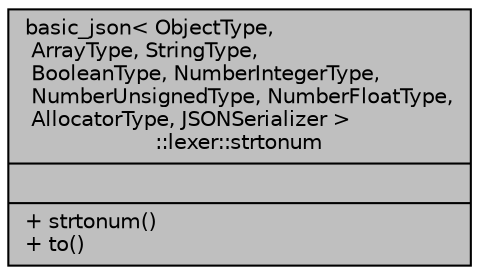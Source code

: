digraph "basic_json&lt; ObjectType, ArrayType, StringType, BooleanType, NumberIntegerType, NumberUnsignedType, NumberFloatType, AllocatorType, JSONSerializer &gt;::lexer::strtonum"
{
 // LATEX_PDF_SIZE
  edge [fontname="Helvetica",fontsize="10",labelfontname="Helvetica",labelfontsize="10"];
  node [fontname="Helvetica",fontsize="10",shape=record];
  Node1 [label="{basic_json\< ObjectType,\l ArrayType, StringType,\l BooleanType, NumberIntegerType,\l NumberUnsignedType, NumberFloatType,\l AllocatorType, JSONSerializer \>\l::lexer::strtonum\n||+ strtonum()\l+ to()\l}",height=0.2,width=0.4,color="black", fillcolor="grey75", style="filled", fontcolor="black",tooltip="parse string into a built-in arithmetic type as if the current locale is POSIX."];
}
